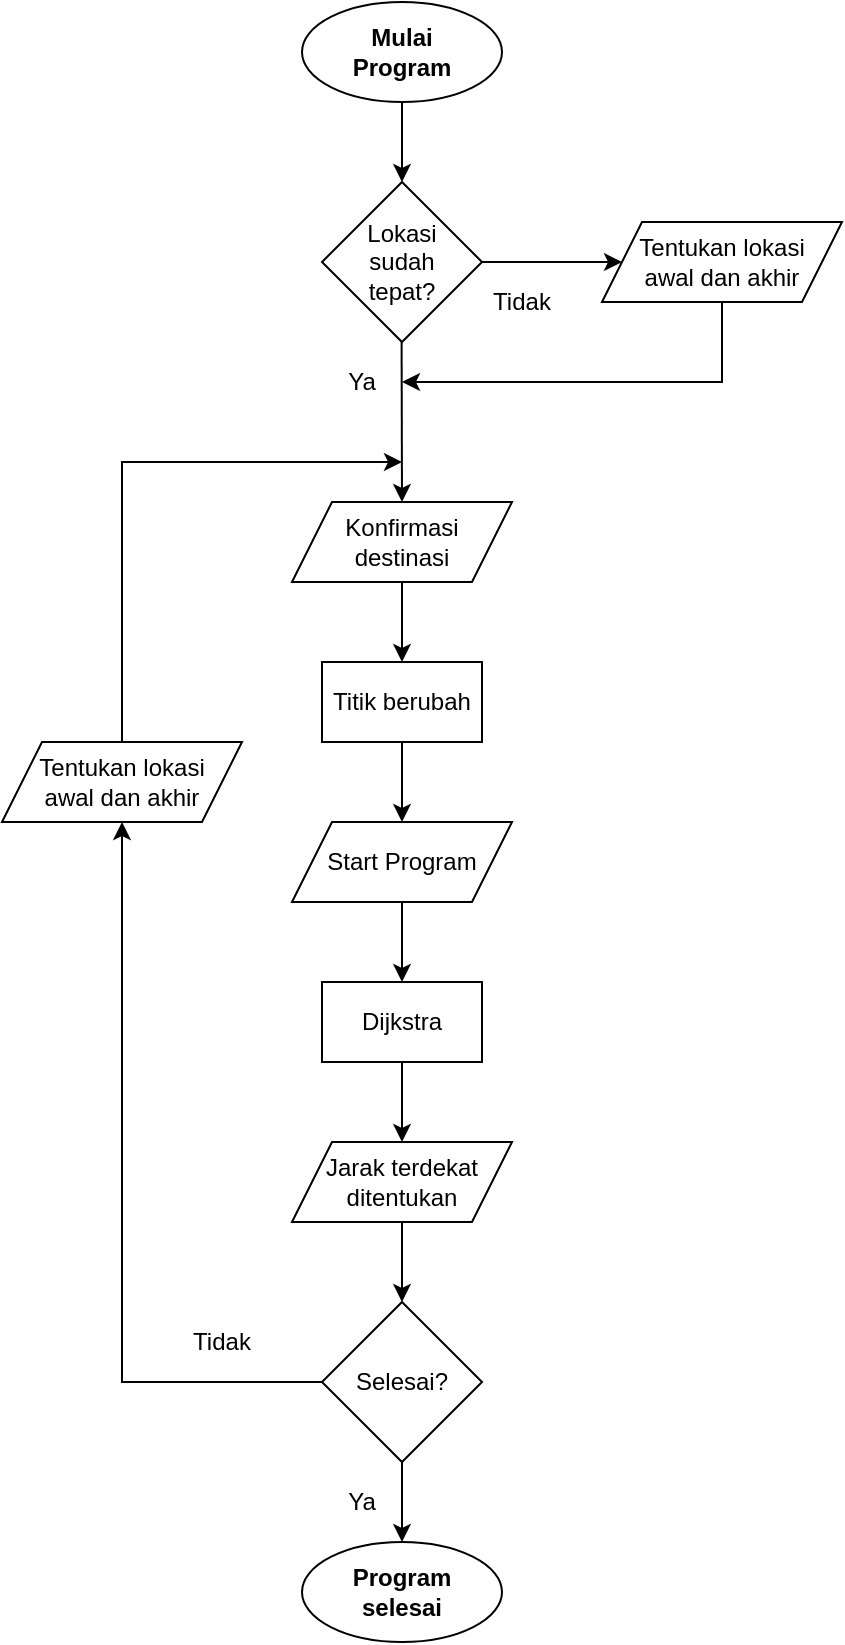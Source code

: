 <mxfile version="15.5.9" type="github" pages="2">
  <diagram id="C5RBs43oDa-KdzZeNtuy" name="Page-1">
    <mxGraphModel dx="1502" dy="675" grid="1" gridSize="10" guides="1" tooltips="1" connect="1" arrows="1" fold="1" page="1" pageScale="1" pageWidth="827" pageHeight="1169" math="0" shadow="0">
      <root>
        <object label="" id="WIyWlLk6GJQsqaUBKTNV-0">
          <mxCell />
        </object>
        <mxCell id="WIyWlLk6GJQsqaUBKTNV-1" parent="WIyWlLk6GJQsqaUBKTNV-0" />
        <mxCell id="mxwzStMm8z_m2-NMggJq-1" value="" style="endArrow=classic;html=1;rounded=0;" parent="WIyWlLk6GJQsqaUBKTNV-1" edge="1">
          <mxGeometry width="50" height="50" relative="1" as="geometry">
            <mxPoint x="280" y="80" as="sourcePoint" />
            <mxPoint x="280" y="120" as="targetPoint" />
          </mxGeometry>
        </mxCell>
        <mxCell id="-32TOHvNmhlO0em_mMjc-3" style="edgeStyle=orthogonalEdgeStyle;rounded=0;orthogonalLoop=1;jettySize=auto;html=1;exitX=0.5;exitY=1;exitDx=0;exitDy=0;" parent="WIyWlLk6GJQsqaUBKTNV-1" edge="1">
          <mxGeometry relative="1" as="geometry">
            <mxPoint x="390" y="180" as="sourcePoint" />
            <mxPoint x="390" y="180" as="targetPoint" />
          </mxGeometry>
        </mxCell>
        <mxCell id="-32TOHvNmhlO0em_mMjc-5" value="" style="endArrow=classic;html=1;rounded=0;entryX=0.5;entryY=0;entryDx=0;entryDy=0;" parent="WIyWlLk6GJQsqaUBKTNV-1" target="-32TOHvNmhlO0em_mMjc-18" edge="1">
          <mxGeometry width="50" height="50" relative="1" as="geometry">
            <mxPoint x="279.8" y="200" as="sourcePoint" />
            <mxPoint x="279.8" y="240" as="targetPoint" />
          </mxGeometry>
        </mxCell>
        <mxCell id="-32TOHvNmhlO0em_mMjc-6" value="&lt;div&gt;Lokasi&lt;/div&gt;&lt;div&gt; sudah &lt;br&gt;&lt;/div&gt;&lt;div&gt;tepat?&lt;/div&gt;" style="rhombus;whiteSpace=wrap;html=1;align=center;verticalAlign=middle;" parent="WIyWlLk6GJQsqaUBKTNV-1" vertex="1">
          <mxGeometry x="240" y="120" width="80" height="80" as="geometry" />
        </mxCell>
        <mxCell id="-32TOHvNmhlO0em_mMjc-7" value="&lt;div&gt;Ya&lt;/div&gt;" style="text;html=1;strokeColor=none;fillColor=none;align=center;verticalAlign=middle;whiteSpace=wrap;rounded=0;" parent="WIyWlLk6GJQsqaUBKTNV-1" vertex="1">
          <mxGeometry x="240" y="200" width="40" height="40" as="geometry" />
        </mxCell>
        <mxCell id="-32TOHvNmhlO0em_mMjc-10" value="Tidak" style="text;html=1;strokeColor=none;fillColor=none;align=center;verticalAlign=middle;whiteSpace=wrap;rounded=0;" parent="WIyWlLk6GJQsqaUBKTNV-1" vertex="1">
          <mxGeometry x="320" y="160" width="40" height="40" as="geometry" />
        </mxCell>
        <mxCell id="-32TOHvNmhlO0em_mMjc-11" value="" style="endArrow=classic;html=1;rounded=0;exitX=0;exitY=0;exitDx=0;exitDy=0;" parent="WIyWlLk6GJQsqaUBKTNV-1" source="-32TOHvNmhlO0em_mMjc-10" target="-32TOHvNmhlO0em_mMjc-12" edge="1">
          <mxGeometry width="50" height="50" relative="1" as="geometry">
            <mxPoint x="340" y="140" as="sourcePoint" />
            <mxPoint x="350" y="140" as="targetPoint" />
          </mxGeometry>
        </mxCell>
        <mxCell id="-32TOHvNmhlO0em_mMjc-12" value="&lt;div&gt;Tentukan lokasi&lt;/div&gt;&lt;div&gt;awal dan akhir&lt;br&gt;&lt;/div&gt;" style="shape=parallelogram;perimeter=parallelogramPerimeter;whiteSpace=wrap;html=1;fixedSize=1;align=center;verticalAlign=middle;" parent="WIyWlLk6GJQsqaUBKTNV-1" vertex="1">
          <mxGeometry x="380" y="140" width="120" height="40" as="geometry" />
        </mxCell>
        <mxCell id="-32TOHvNmhlO0em_mMjc-15" value="" style="endArrow=classic;html=1;rounded=0;exitX=0.5;exitY=1;exitDx=0;exitDy=0;" parent="WIyWlLk6GJQsqaUBKTNV-1" source="-32TOHvNmhlO0em_mMjc-12" edge="1">
          <mxGeometry width="50" height="50" relative="1" as="geometry">
            <mxPoint x="370" y="245" as="sourcePoint" />
            <mxPoint x="280" y="220" as="targetPoint" />
            <Array as="points">
              <mxPoint x="440" y="220" />
            </Array>
          </mxGeometry>
        </mxCell>
        <mxCell id="-32TOHvNmhlO0em_mMjc-22" value="" style="edgeStyle=orthogonalEdgeStyle;rounded=0;orthogonalLoop=1;jettySize=auto;html=1;" parent="WIyWlLk6GJQsqaUBKTNV-1" source="-32TOHvNmhlO0em_mMjc-18" target="-32TOHvNmhlO0em_mMjc-20" edge="1">
          <mxGeometry relative="1" as="geometry" />
        </mxCell>
        <mxCell id="-32TOHvNmhlO0em_mMjc-18" value="&lt;div&gt;Konfirmasi&lt;/div&gt;&lt;div&gt;destinasi&lt;/div&gt;" style="shape=parallelogram;perimeter=parallelogramPerimeter;whiteSpace=wrap;html=1;fixedSize=1;align=center;verticalAlign=middle;" parent="WIyWlLk6GJQsqaUBKTNV-1" vertex="1">
          <mxGeometry x="225" y="280" width="110" height="40" as="geometry" />
        </mxCell>
        <mxCell id="-32TOHvNmhlO0em_mMjc-25" value="" style="edgeStyle=orthogonalEdgeStyle;rounded=0;orthogonalLoop=1;jettySize=auto;html=1;" parent="WIyWlLk6GJQsqaUBKTNV-1" source="-32TOHvNmhlO0em_mMjc-20" target="-32TOHvNmhlO0em_mMjc-21" edge="1">
          <mxGeometry relative="1" as="geometry" />
        </mxCell>
        <mxCell id="-32TOHvNmhlO0em_mMjc-20" value="Titik berubah" style="rounded=0;whiteSpace=wrap;html=1;align=center;verticalAlign=middle;" parent="WIyWlLk6GJQsqaUBKTNV-1" vertex="1">
          <mxGeometry x="240" y="360" width="80" height="40" as="geometry" />
        </mxCell>
        <mxCell id="-32TOHvNmhlO0em_mMjc-21" value="Start Program" style="shape=parallelogram;perimeter=parallelogramPerimeter;whiteSpace=wrap;html=1;fixedSize=1;align=center;verticalAlign=middle;" parent="WIyWlLk6GJQsqaUBKTNV-1" vertex="1">
          <mxGeometry x="225" y="440" width="110" height="40" as="geometry" />
        </mxCell>
        <mxCell id="-32TOHvNmhlO0em_mMjc-26" value="Dijkstra" style="rounded=0;whiteSpace=wrap;html=1;align=center;verticalAlign=middle;" parent="WIyWlLk6GJQsqaUBKTNV-1" vertex="1">
          <mxGeometry x="240" y="520" width="80" height="40" as="geometry" />
        </mxCell>
        <mxCell id="-32TOHvNmhlO0em_mMjc-30" value="" style="endArrow=classic;html=1;rounded=0;exitX=0.5;exitY=1;exitDx=0;exitDy=0;" parent="WIyWlLk6GJQsqaUBKTNV-1" source="-32TOHvNmhlO0em_mMjc-21" target="-32TOHvNmhlO0em_mMjc-26" edge="1">
          <mxGeometry width="50" height="50" relative="1" as="geometry">
            <mxPoint x="340" y="490" as="sourcePoint" />
            <mxPoint x="390" y="440" as="targetPoint" />
          </mxGeometry>
        </mxCell>
        <mxCell id="-32TOHvNmhlO0em_mMjc-31" value="&lt;div&gt;Jarak terdekat&lt;/div&gt;&lt;div&gt;ditentukan&lt;br&gt;&lt;/div&gt;" style="shape=parallelogram;perimeter=parallelogramPerimeter;whiteSpace=wrap;html=1;fixedSize=1;align=center;verticalAlign=middle;" parent="WIyWlLk6GJQsqaUBKTNV-1" vertex="1">
          <mxGeometry x="225" y="600" width="110" height="40" as="geometry" />
        </mxCell>
        <mxCell id="-32TOHvNmhlO0em_mMjc-32" value="" style="endArrow=classic;html=1;rounded=0;exitX=0.5;exitY=1;exitDx=0;exitDy=0;entryX=0.5;entryY=0;entryDx=0;entryDy=0;" parent="WIyWlLk6GJQsqaUBKTNV-1" source="-32TOHvNmhlO0em_mMjc-26" target="-32TOHvNmhlO0em_mMjc-31" edge="1">
          <mxGeometry width="50" height="50" relative="1" as="geometry">
            <mxPoint x="340" y="620" as="sourcePoint" />
            <mxPoint x="390" y="570" as="targetPoint" />
          </mxGeometry>
        </mxCell>
        <mxCell id="-32TOHvNmhlO0em_mMjc-34" value="Selesai?" style="rhombus;whiteSpace=wrap;html=1;align=center;verticalAlign=middle;" parent="WIyWlLk6GJQsqaUBKTNV-1" vertex="1">
          <mxGeometry x="240" y="680" width="80" height="80" as="geometry" />
        </mxCell>
        <mxCell id="-32TOHvNmhlO0em_mMjc-35" value="" style="endArrow=classic;html=1;rounded=0;exitX=0.5;exitY=1;exitDx=0;exitDy=0;entryX=0.5;entryY=0;entryDx=0;entryDy=0;" parent="WIyWlLk6GJQsqaUBKTNV-1" source="-32TOHvNmhlO0em_mMjc-31" target="-32TOHvNmhlO0em_mMjc-34" edge="1">
          <mxGeometry width="50" height="50" relative="1" as="geometry">
            <mxPoint x="260" y="700" as="sourcePoint" />
            <mxPoint x="310" y="650" as="targetPoint" />
          </mxGeometry>
        </mxCell>
        <mxCell id="-32TOHvNmhlO0em_mMjc-37" value="&lt;div&gt;&lt;b&gt;Program&lt;/b&gt;&lt;/div&gt;&lt;div&gt;&lt;b&gt;selesai&lt;/b&gt;&lt;/div&gt;" style="ellipse;whiteSpace=wrap;html=1;horizontal=1;spacing=4;" parent="WIyWlLk6GJQsqaUBKTNV-1" vertex="1">
          <mxGeometry x="230" y="800" width="100" height="50" as="geometry" />
        </mxCell>
        <mxCell id="-32TOHvNmhlO0em_mMjc-38" value="&lt;div&gt;&lt;b&gt;Mulai&lt;/b&gt;&lt;/div&gt;&lt;div&gt;&lt;b&gt;Program&lt;br&gt;&lt;/b&gt;&lt;/div&gt;" style="ellipse;whiteSpace=wrap;html=1;horizontal=1;spacing=4;labelBackgroundColor=default;labelBorderColor=none;" parent="WIyWlLk6GJQsqaUBKTNV-1" vertex="1">
          <mxGeometry x="230" y="30" width="100" height="50" as="geometry" />
        </mxCell>
        <mxCell id="-32TOHvNmhlO0em_mMjc-39" value="" style="endArrow=classic;html=1;rounded=0;fontSize=10;exitX=0.5;exitY=1;exitDx=0;exitDy=0;entryX=0.5;entryY=0;entryDx=0;entryDy=0;" parent="WIyWlLk6GJQsqaUBKTNV-1" source="-32TOHvNmhlO0em_mMjc-34" target="-32TOHvNmhlO0em_mMjc-37" edge="1">
          <mxGeometry width="50" height="50" relative="1" as="geometry">
            <mxPoint x="300" y="800" as="sourcePoint" />
            <mxPoint x="310" y="790" as="targetPoint" />
          </mxGeometry>
        </mxCell>
        <mxCell id="-32TOHvNmhlO0em_mMjc-40" value="&lt;div&gt;Ya&lt;/div&gt;" style="text;html=1;strokeColor=none;fillColor=none;align=center;verticalAlign=middle;whiteSpace=wrap;rounded=0;" parent="WIyWlLk6GJQsqaUBKTNV-1" vertex="1">
          <mxGeometry x="240" y="760" width="40" height="40" as="geometry" />
        </mxCell>
        <mxCell id="-32TOHvNmhlO0em_mMjc-41" value="" style="endArrow=classic;html=1;rounded=0;fontSize=10;exitX=0;exitY=0.5;exitDx=0;exitDy=0;entryX=0.5;entryY=1;entryDx=0;entryDy=0;" parent="WIyWlLk6GJQsqaUBKTNV-1" source="-32TOHvNmhlO0em_mMjc-34" target="-32TOHvNmhlO0em_mMjc-42" edge="1">
          <mxGeometry width="50" height="50" relative="1" as="geometry">
            <mxPoint x="150" y="745" as="sourcePoint" />
            <mxPoint x="120" y="600" as="targetPoint" />
            <Array as="points">
              <mxPoint x="140" y="720" />
            </Array>
          </mxGeometry>
        </mxCell>
        <mxCell id="-32TOHvNmhlO0em_mMjc-42" value="&lt;div&gt;Tentukan lokasi&lt;/div&gt;&lt;div&gt;awal dan akhir&lt;br&gt;&lt;/div&gt;" style="shape=parallelogram;perimeter=parallelogramPerimeter;whiteSpace=wrap;html=1;fixedSize=1;align=center;verticalAlign=middle;" parent="WIyWlLk6GJQsqaUBKTNV-1" vertex="1">
          <mxGeometry x="80" y="400" width="120" height="40" as="geometry" />
        </mxCell>
        <mxCell id="-32TOHvNmhlO0em_mMjc-43" value="Tidak" style="text;html=1;strokeColor=none;fillColor=none;align=center;verticalAlign=middle;whiteSpace=wrap;rounded=0;" parent="WIyWlLk6GJQsqaUBKTNV-1" vertex="1">
          <mxGeometry x="170" y="680" width="40" height="40" as="geometry" />
        </mxCell>
        <mxCell id="-32TOHvNmhlO0em_mMjc-44" value="" style="endArrow=classic;html=1;rounded=0;fontSize=10;exitX=0.5;exitY=0;exitDx=0;exitDy=0;" parent="WIyWlLk6GJQsqaUBKTNV-1" source="-32TOHvNmhlO0em_mMjc-42" edge="1">
          <mxGeometry width="50" height="50" relative="1" as="geometry">
            <mxPoint x="120" y="350" as="sourcePoint" />
            <mxPoint x="280" y="260" as="targetPoint" />
            <Array as="points">
              <mxPoint x="140" y="260" />
            </Array>
          </mxGeometry>
        </mxCell>
      </root>
    </mxGraphModel>
  </diagram>
  <diagram id="rpxvpuHKOF8IWQiQ8vbr" name="Page-2">
    <mxGraphModel dx="1038" dy="536" grid="1" gridSize="10" guides="1" tooltips="1" connect="1" arrows="1" fold="1" page="1" pageScale="1" pageWidth="827" pageHeight="1169" math="0" shadow="0">
      <root>
        <mxCell id="pxxBv1qyiq4mQwiUUKSP-0" />
        <mxCell id="pxxBv1qyiq4mQwiUUKSP-1" parent="pxxBv1qyiq4mQwiUUKSP-0" />
      </root>
    </mxGraphModel>
  </diagram>
</mxfile>
